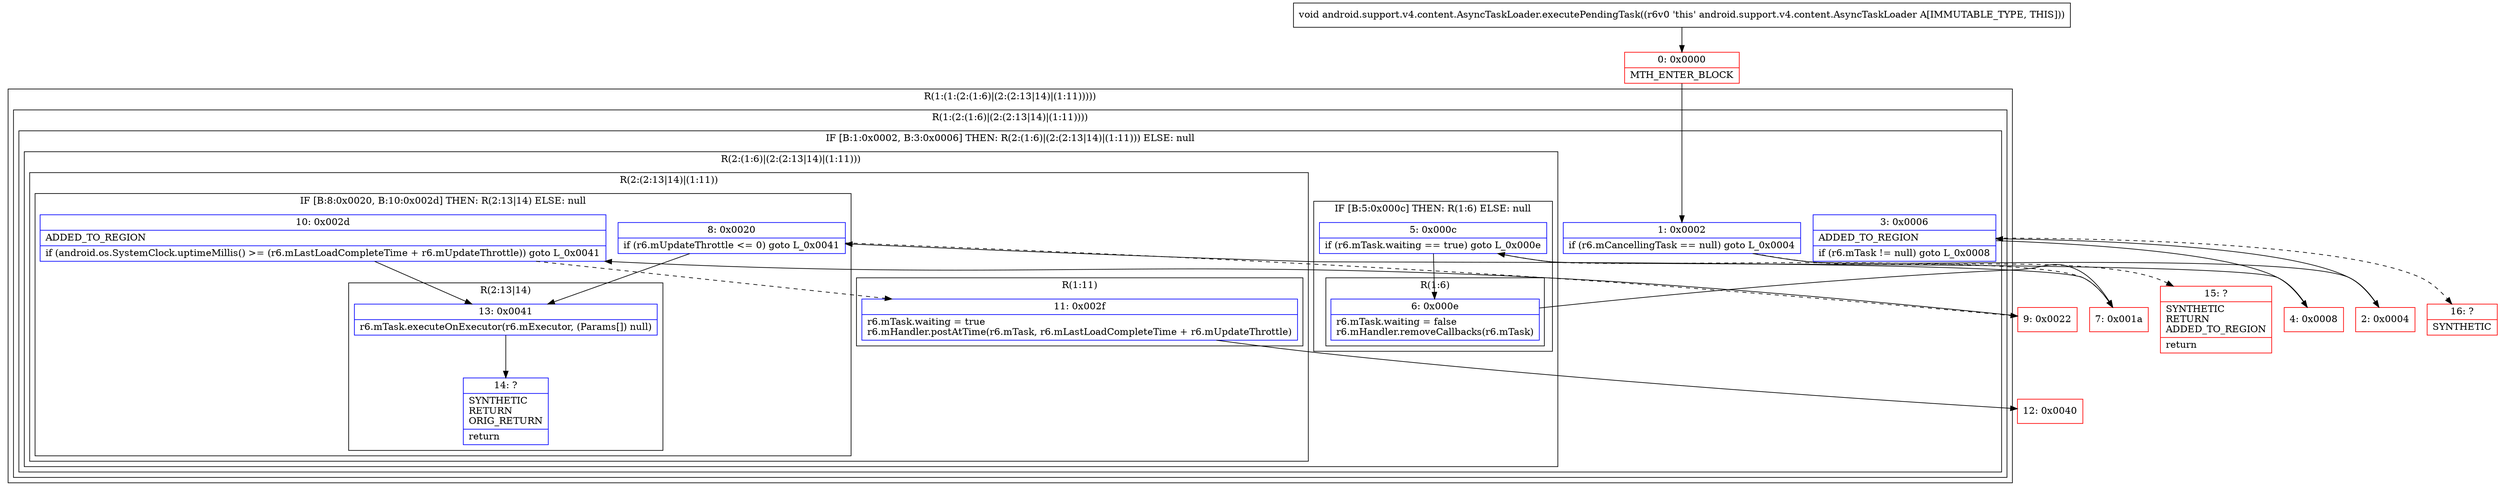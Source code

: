 digraph "CFG forandroid.support.v4.content.AsyncTaskLoader.executePendingTask()V" {
subgraph cluster_Region_878701872 {
label = "R(1:(1:(2:(1:6)|(2:(2:13|14)|(1:11)))))";
node [shape=record,color=blue];
subgraph cluster_Region_1138236620 {
label = "R(1:(2:(1:6)|(2:(2:13|14)|(1:11))))";
node [shape=record,color=blue];
subgraph cluster_IfRegion_1429121731 {
label = "IF [B:1:0x0002, B:3:0x0006] THEN: R(2:(1:6)|(2:(2:13|14)|(1:11))) ELSE: null";
node [shape=record,color=blue];
Node_1 [shape=record,label="{1\:\ 0x0002|if (r6.mCancellingTask == null) goto L_0x0004\l}"];
Node_3 [shape=record,label="{3\:\ 0x0006|ADDED_TO_REGION\l|if (r6.mTask != null) goto L_0x0008\l}"];
subgraph cluster_Region_1127657707 {
label = "R(2:(1:6)|(2:(2:13|14)|(1:11)))";
node [shape=record,color=blue];
subgraph cluster_IfRegion_139191248 {
label = "IF [B:5:0x000c] THEN: R(1:6) ELSE: null";
node [shape=record,color=blue];
Node_5 [shape=record,label="{5\:\ 0x000c|if (r6.mTask.waiting == true) goto L_0x000e\l}"];
subgraph cluster_Region_192323689 {
label = "R(1:6)";
node [shape=record,color=blue];
Node_6 [shape=record,label="{6\:\ 0x000e|r6.mTask.waiting = false\lr6.mHandler.removeCallbacks(r6.mTask)\l}"];
}
}
subgraph cluster_Region_724462454 {
label = "R(2:(2:13|14)|(1:11))";
node [shape=record,color=blue];
subgraph cluster_IfRegion_1567176464 {
label = "IF [B:8:0x0020, B:10:0x002d] THEN: R(2:13|14) ELSE: null";
node [shape=record,color=blue];
Node_8 [shape=record,label="{8\:\ 0x0020|if (r6.mUpdateThrottle \<= 0) goto L_0x0041\l}"];
Node_10 [shape=record,label="{10\:\ 0x002d|ADDED_TO_REGION\l|if (android.os.SystemClock.uptimeMillis() \>= (r6.mLastLoadCompleteTime + r6.mUpdateThrottle)) goto L_0x0041\l}"];
subgraph cluster_Region_174791182 {
label = "R(2:13|14)";
node [shape=record,color=blue];
Node_13 [shape=record,label="{13\:\ 0x0041|r6.mTask.executeOnExecutor(r6.mExecutor, (Params[]) null)\l}"];
Node_14 [shape=record,label="{14\:\ ?|SYNTHETIC\lRETURN\lORIG_RETURN\l|return\l}"];
}
}
subgraph cluster_Region_882939586 {
label = "R(1:11)";
node [shape=record,color=blue];
Node_11 [shape=record,label="{11\:\ 0x002f|r6.mTask.waiting = true\lr6.mHandler.postAtTime(r6.mTask, r6.mLastLoadCompleteTime + r6.mUpdateThrottle)\l}"];
}
}
}
}
}
}
Node_0 [shape=record,color=red,label="{0\:\ 0x0000|MTH_ENTER_BLOCK\l}"];
Node_2 [shape=record,color=red,label="{2\:\ 0x0004}"];
Node_4 [shape=record,color=red,label="{4\:\ 0x0008}"];
Node_7 [shape=record,color=red,label="{7\:\ 0x001a}"];
Node_9 [shape=record,color=red,label="{9\:\ 0x0022}"];
Node_12 [shape=record,color=red,label="{12\:\ 0x0040}"];
Node_15 [shape=record,color=red,label="{15\:\ ?|SYNTHETIC\lRETURN\lADDED_TO_REGION\l|return\l}"];
Node_16 [shape=record,color=red,label="{16\:\ ?|SYNTHETIC\l}"];
MethodNode[shape=record,label="{void android.support.v4.content.AsyncTaskLoader.executePendingTask((r6v0 'this' android.support.v4.content.AsyncTaskLoader A[IMMUTABLE_TYPE, THIS])) }"];
MethodNode -> Node_0;
Node_1 -> Node_2;
Node_1 -> Node_15[style=dashed];
Node_3 -> Node_4;
Node_3 -> Node_16[style=dashed];
Node_5 -> Node_6;
Node_5 -> Node_7[style=dashed];
Node_6 -> Node_7;
Node_8 -> Node_9[style=dashed];
Node_8 -> Node_13;
Node_10 -> Node_11[style=dashed];
Node_10 -> Node_13;
Node_13 -> Node_14;
Node_11 -> Node_12;
Node_0 -> Node_1;
Node_2 -> Node_3;
Node_4 -> Node_5;
Node_7 -> Node_8;
Node_9 -> Node_10;
}


